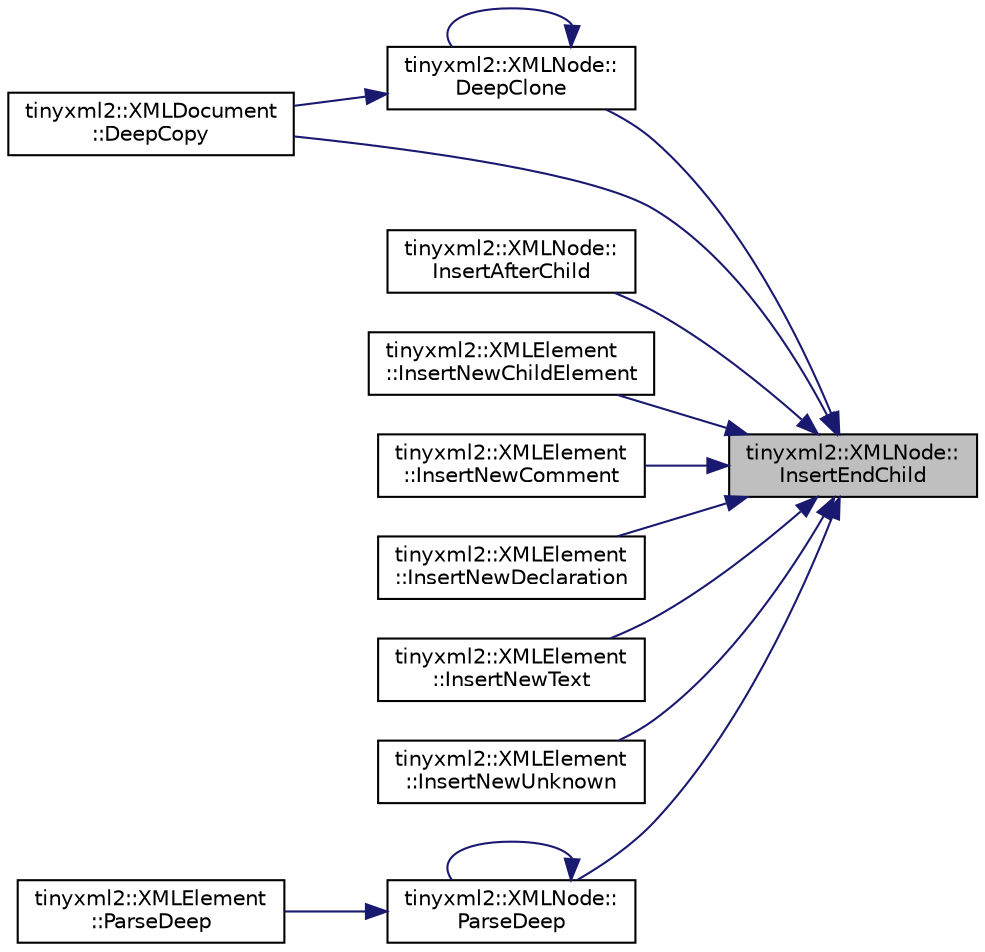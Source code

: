 digraph "tinyxml2::XMLNode::InsertEndChild"
{
 // LATEX_PDF_SIZE
  edge [fontname="Helvetica",fontsize="10",labelfontname="Helvetica",labelfontsize="10"];
  node [fontname="Helvetica",fontsize="10",shape=record];
  rankdir="RL";
  Node1 [label="tinyxml2::XMLNode::\lInsertEndChild",height=0.2,width=0.4,color="black", fillcolor="grey75", style="filled", fontcolor="black",tooltip=" "];
  Node1 -> Node2 [dir="back",color="midnightblue",fontsize="10",style="solid"];
  Node2 [label="tinyxml2::XMLNode::\lDeepClone",height=0.2,width=0.4,color="black", fillcolor="white", style="filled",URL="$classtinyxml2_1_1XMLNode.html#a3bb369fd733f1989b751d99a9417adab",tooltip=" "];
  Node2 -> Node2 [dir="back",color="midnightblue",fontsize="10",style="solid"];
  Node2 -> Node3 [dir="back",color="midnightblue",fontsize="10",style="solid"];
  Node3 [label="tinyxml2::XMLDocument\l::DeepCopy",height=0.2,width=0.4,color="black", fillcolor="white", style="filled",URL="$classtinyxml2_1_1XMLDocument.html#af592ffc91514e25a39664521ac83db45",tooltip=" "];
  Node1 -> Node3 [dir="back",color="midnightblue",fontsize="10",style="solid"];
  Node1 -> Node4 [dir="back",color="midnightblue",fontsize="10",style="solid"];
  Node4 [label="tinyxml2::XMLNode::\lInsertAfterChild",height=0.2,width=0.4,color="black", fillcolor="white", style="filled",URL="$classtinyxml2_1_1XMLNode.html#a9275138a1b8dd5d8e2c26789bdc23ac8",tooltip=" "];
  Node1 -> Node5 [dir="back",color="midnightblue",fontsize="10",style="solid"];
  Node5 [label="tinyxml2::XMLElement\l::InsertNewChildElement",height=0.2,width=0.4,color="black", fillcolor="white", style="filled",URL="$classtinyxml2_1_1XMLElement.html#abf01fdeb702165fddbc97bcc8af8a1ad",tooltip=" "];
  Node1 -> Node6 [dir="back",color="midnightblue",fontsize="10",style="solid"];
  Node6 [label="tinyxml2::XMLElement\l::InsertNewComment",height=0.2,width=0.4,color="black", fillcolor="white", style="filled",URL="$classtinyxml2_1_1XMLElement.html#aaed36d3a8082b083ec4f1de55ee68cc2",tooltip="See InsertNewChildElement()"];
  Node1 -> Node7 [dir="back",color="midnightblue",fontsize="10",style="solid"];
  Node7 [label="tinyxml2::XMLElement\l::InsertNewDeclaration",height=0.2,width=0.4,color="black", fillcolor="white", style="filled",URL="$classtinyxml2_1_1XMLElement.html#a7f11671a928649add7e3e18de7adf84a",tooltip="See InsertNewChildElement()"];
  Node1 -> Node8 [dir="back",color="midnightblue",fontsize="10",style="solid"];
  Node8 [label="tinyxml2::XMLElement\l::InsertNewText",height=0.2,width=0.4,color="black", fillcolor="white", style="filled",URL="$classtinyxml2_1_1XMLElement.html#ac30367a5e25ff30e178b56e0e1456d23",tooltip="See InsertNewChildElement()"];
  Node1 -> Node9 [dir="back",color="midnightblue",fontsize="10",style="solid"];
  Node9 [label="tinyxml2::XMLElement\l::InsertNewUnknown",height=0.2,width=0.4,color="black", fillcolor="white", style="filled",URL="$classtinyxml2_1_1XMLElement.html#afe6cfefb48f8fbcb29a790f2042b55a4",tooltip="See InsertNewChildElement()"];
  Node1 -> Node10 [dir="back",color="midnightblue",fontsize="10",style="solid"];
  Node10 [label="tinyxml2::XMLNode::\lParseDeep",height=0.2,width=0.4,color="black", fillcolor="white", style="filled",URL="$classtinyxml2_1_1XMLNode.html#a916e498914baecbc9a1f012352ef7c69",tooltip=" "];
  Node10 -> Node10 [dir="back",color="midnightblue",fontsize="10",style="solid"];
  Node10 -> Node11 [dir="back",color="midnightblue",fontsize="10",style="solid"];
  Node11 [label="tinyxml2::XMLElement\l::ParseDeep",height=0.2,width=0.4,color="black", fillcolor="white", style="filled",URL="$classtinyxml2_1_1XMLElement.html#a072998100b7d0ba5e8aeac6dd6dfb31b",tooltip=" "];
}
